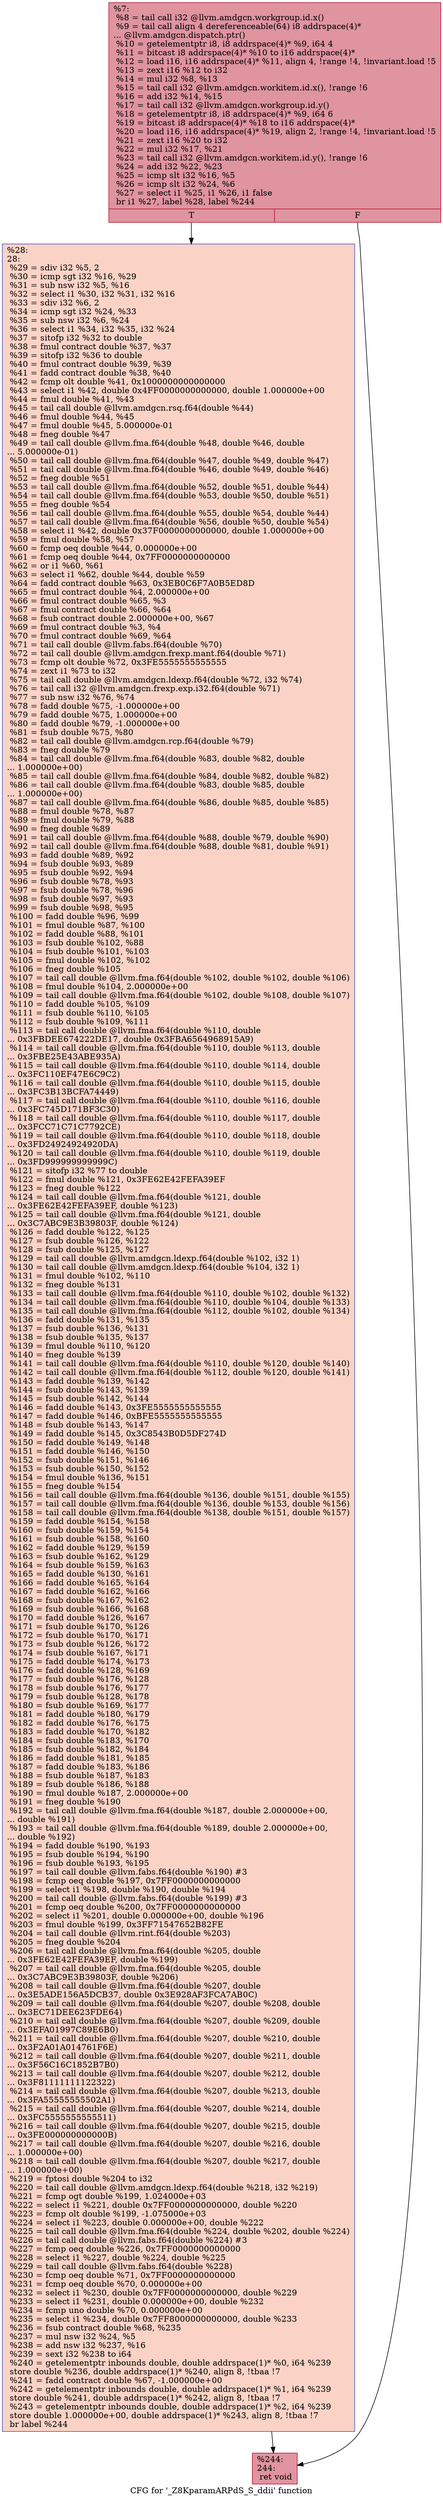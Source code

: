 digraph "CFG for '_Z8KparamARPdS_S_ddii' function" {
	label="CFG for '_Z8KparamARPdS_S_ddii' function";

	Node0x592f1b0 [shape=record,color="#b70d28ff", style=filled, fillcolor="#b70d2870",label="{%7:\l  %8 = tail call i32 @llvm.amdgcn.workgroup.id.x()\l  %9 = tail call align 4 dereferenceable(64) i8 addrspace(4)*\l... @llvm.amdgcn.dispatch.ptr()\l  %10 = getelementptr i8, i8 addrspace(4)* %9, i64 4\l  %11 = bitcast i8 addrspace(4)* %10 to i16 addrspace(4)*\l  %12 = load i16, i16 addrspace(4)* %11, align 4, !range !4, !invariant.load !5\l  %13 = zext i16 %12 to i32\l  %14 = mul i32 %8, %13\l  %15 = tail call i32 @llvm.amdgcn.workitem.id.x(), !range !6\l  %16 = add i32 %14, %15\l  %17 = tail call i32 @llvm.amdgcn.workgroup.id.y()\l  %18 = getelementptr i8, i8 addrspace(4)* %9, i64 6\l  %19 = bitcast i8 addrspace(4)* %18 to i16 addrspace(4)*\l  %20 = load i16, i16 addrspace(4)* %19, align 2, !range !4, !invariant.load !5\l  %21 = zext i16 %20 to i32\l  %22 = mul i32 %17, %21\l  %23 = tail call i32 @llvm.amdgcn.workitem.id.y(), !range !6\l  %24 = add i32 %22, %23\l  %25 = icmp slt i32 %16, %5\l  %26 = icmp slt i32 %24, %6\l  %27 = select i1 %25, i1 %26, i1 false\l  br i1 %27, label %28, label %244\l|{<s0>T|<s1>F}}"];
	Node0x592f1b0:s0 -> Node0x5932bd0;
	Node0x592f1b0:s1 -> Node0x5932c60;
	Node0x5932bd0 [shape=record,color="#3d50c3ff", style=filled, fillcolor="#f59c7d70",label="{%28:\l28:                                               \l  %29 = sdiv i32 %5, 2\l  %30 = icmp sgt i32 %16, %29\l  %31 = sub nsw i32 %5, %16\l  %32 = select i1 %30, i32 %31, i32 %16\l  %33 = sdiv i32 %6, 2\l  %34 = icmp sgt i32 %24, %33\l  %35 = sub nsw i32 %6, %24\l  %36 = select i1 %34, i32 %35, i32 %24\l  %37 = sitofp i32 %32 to double\l  %38 = fmul contract double %37, %37\l  %39 = sitofp i32 %36 to double\l  %40 = fmul contract double %39, %39\l  %41 = fadd contract double %38, %40\l  %42 = fcmp olt double %41, 0x1000000000000000\l  %43 = select i1 %42, double 0x4FF0000000000000, double 1.000000e+00\l  %44 = fmul double %41, %43\l  %45 = tail call double @llvm.amdgcn.rsq.f64(double %44)\l  %46 = fmul double %44, %45\l  %47 = fmul double %45, 5.000000e-01\l  %48 = fneg double %47\l  %49 = tail call double @llvm.fma.f64(double %48, double %46, double\l... 5.000000e-01)\l  %50 = tail call double @llvm.fma.f64(double %47, double %49, double %47)\l  %51 = tail call double @llvm.fma.f64(double %46, double %49, double %46)\l  %52 = fneg double %51\l  %53 = tail call double @llvm.fma.f64(double %52, double %51, double %44)\l  %54 = tail call double @llvm.fma.f64(double %53, double %50, double %51)\l  %55 = fneg double %54\l  %56 = tail call double @llvm.fma.f64(double %55, double %54, double %44)\l  %57 = tail call double @llvm.fma.f64(double %56, double %50, double %54)\l  %58 = select i1 %42, double 0x37F0000000000000, double 1.000000e+00\l  %59 = fmul double %58, %57\l  %60 = fcmp oeq double %44, 0.000000e+00\l  %61 = fcmp oeq double %44, 0x7FF0000000000000\l  %62 = or i1 %60, %61\l  %63 = select i1 %62, double %44, double %59\l  %64 = fadd contract double %63, 0x3EB0C6F7A0B5ED8D\l  %65 = fmul contract double %4, 2.000000e+00\l  %66 = fmul contract double %65, %3\l  %67 = fmul contract double %66, %64\l  %68 = fsub contract double 2.000000e+00, %67\l  %69 = fmul contract double %3, %4\l  %70 = fmul contract double %69, %64\l  %71 = tail call double @llvm.fabs.f64(double %70)\l  %72 = tail call double @llvm.amdgcn.frexp.mant.f64(double %71)\l  %73 = fcmp olt double %72, 0x3FE5555555555555\l  %74 = zext i1 %73 to i32\l  %75 = tail call double @llvm.amdgcn.ldexp.f64(double %72, i32 %74)\l  %76 = tail call i32 @llvm.amdgcn.frexp.exp.i32.f64(double %71)\l  %77 = sub nsw i32 %76, %74\l  %78 = fadd double %75, -1.000000e+00\l  %79 = fadd double %75, 1.000000e+00\l  %80 = fadd double %79, -1.000000e+00\l  %81 = fsub double %75, %80\l  %82 = tail call double @llvm.amdgcn.rcp.f64(double %79)\l  %83 = fneg double %79\l  %84 = tail call double @llvm.fma.f64(double %83, double %82, double\l... 1.000000e+00)\l  %85 = tail call double @llvm.fma.f64(double %84, double %82, double %82)\l  %86 = tail call double @llvm.fma.f64(double %83, double %85, double\l... 1.000000e+00)\l  %87 = tail call double @llvm.fma.f64(double %86, double %85, double %85)\l  %88 = fmul double %78, %87\l  %89 = fmul double %79, %88\l  %90 = fneg double %89\l  %91 = tail call double @llvm.fma.f64(double %88, double %79, double %90)\l  %92 = tail call double @llvm.fma.f64(double %88, double %81, double %91)\l  %93 = fadd double %89, %92\l  %94 = fsub double %93, %89\l  %95 = fsub double %92, %94\l  %96 = fsub double %78, %93\l  %97 = fsub double %78, %96\l  %98 = fsub double %97, %93\l  %99 = fsub double %98, %95\l  %100 = fadd double %96, %99\l  %101 = fmul double %87, %100\l  %102 = fadd double %88, %101\l  %103 = fsub double %102, %88\l  %104 = fsub double %101, %103\l  %105 = fmul double %102, %102\l  %106 = fneg double %105\l  %107 = tail call double @llvm.fma.f64(double %102, double %102, double %106)\l  %108 = fmul double %104, 2.000000e+00\l  %109 = tail call double @llvm.fma.f64(double %102, double %108, double %107)\l  %110 = fadd double %105, %109\l  %111 = fsub double %110, %105\l  %112 = fsub double %109, %111\l  %113 = tail call double @llvm.fma.f64(double %110, double\l... 0x3FBDEE674222DE17, double 0x3FBA6564968915A9)\l  %114 = tail call double @llvm.fma.f64(double %110, double %113, double\l... 0x3FBE25E43ABE935A)\l  %115 = tail call double @llvm.fma.f64(double %110, double %114, double\l... 0x3FC110EF47E6C9C2)\l  %116 = tail call double @llvm.fma.f64(double %110, double %115, double\l... 0x3FC3B13BCFA74449)\l  %117 = tail call double @llvm.fma.f64(double %110, double %116, double\l... 0x3FC745D171BF3C30)\l  %118 = tail call double @llvm.fma.f64(double %110, double %117, double\l... 0x3FCC71C71C7792CE)\l  %119 = tail call double @llvm.fma.f64(double %110, double %118, double\l... 0x3FD24924924920DA)\l  %120 = tail call double @llvm.fma.f64(double %110, double %119, double\l... 0x3FD999999999999C)\l  %121 = sitofp i32 %77 to double\l  %122 = fmul double %121, 0x3FE62E42FEFA39EF\l  %123 = fneg double %122\l  %124 = tail call double @llvm.fma.f64(double %121, double\l... 0x3FE62E42FEFA39EF, double %123)\l  %125 = tail call double @llvm.fma.f64(double %121, double\l... 0x3C7ABC9E3B39803F, double %124)\l  %126 = fadd double %122, %125\l  %127 = fsub double %126, %122\l  %128 = fsub double %125, %127\l  %129 = tail call double @llvm.amdgcn.ldexp.f64(double %102, i32 1)\l  %130 = tail call double @llvm.amdgcn.ldexp.f64(double %104, i32 1)\l  %131 = fmul double %102, %110\l  %132 = fneg double %131\l  %133 = tail call double @llvm.fma.f64(double %110, double %102, double %132)\l  %134 = tail call double @llvm.fma.f64(double %110, double %104, double %133)\l  %135 = tail call double @llvm.fma.f64(double %112, double %102, double %134)\l  %136 = fadd double %131, %135\l  %137 = fsub double %136, %131\l  %138 = fsub double %135, %137\l  %139 = fmul double %110, %120\l  %140 = fneg double %139\l  %141 = tail call double @llvm.fma.f64(double %110, double %120, double %140)\l  %142 = tail call double @llvm.fma.f64(double %112, double %120, double %141)\l  %143 = fadd double %139, %142\l  %144 = fsub double %143, %139\l  %145 = fsub double %142, %144\l  %146 = fadd double %143, 0x3FE5555555555555\l  %147 = fadd double %146, 0xBFE5555555555555\l  %148 = fsub double %143, %147\l  %149 = fadd double %145, 0x3C8543B0D5DF274D\l  %150 = fadd double %149, %148\l  %151 = fadd double %146, %150\l  %152 = fsub double %151, %146\l  %153 = fsub double %150, %152\l  %154 = fmul double %136, %151\l  %155 = fneg double %154\l  %156 = tail call double @llvm.fma.f64(double %136, double %151, double %155)\l  %157 = tail call double @llvm.fma.f64(double %136, double %153, double %156)\l  %158 = tail call double @llvm.fma.f64(double %138, double %151, double %157)\l  %159 = fadd double %154, %158\l  %160 = fsub double %159, %154\l  %161 = fsub double %158, %160\l  %162 = fadd double %129, %159\l  %163 = fsub double %162, %129\l  %164 = fsub double %159, %163\l  %165 = fadd double %130, %161\l  %166 = fadd double %165, %164\l  %167 = fadd double %162, %166\l  %168 = fsub double %167, %162\l  %169 = fsub double %166, %168\l  %170 = fadd double %126, %167\l  %171 = fsub double %170, %126\l  %172 = fsub double %170, %171\l  %173 = fsub double %126, %172\l  %174 = fsub double %167, %171\l  %175 = fadd double %174, %173\l  %176 = fadd double %128, %169\l  %177 = fsub double %176, %128\l  %178 = fsub double %176, %177\l  %179 = fsub double %128, %178\l  %180 = fsub double %169, %177\l  %181 = fadd double %180, %179\l  %182 = fadd double %176, %175\l  %183 = fadd double %170, %182\l  %184 = fsub double %183, %170\l  %185 = fsub double %182, %184\l  %186 = fadd double %181, %185\l  %187 = fadd double %183, %186\l  %188 = fsub double %187, %183\l  %189 = fsub double %186, %188\l  %190 = fmul double %187, 2.000000e+00\l  %191 = fneg double %190\l  %192 = tail call double @llvm.fma.f64(double %187, double 2.000000e+00,\l... double %191)\l  %193 = tail call double @llvm.fma.f64(double %189, double 2.000000e+00,\l... double %192)\l  %194 = fadd double %190, %193\l  %195 = fsub double %194, %190\l  %196 = fsub double %193, %195\l  %197 = tail call double @llvm.fabs.f64(double %190) #3\l  %198 = fcmp oeq double %197, 0x7FF0000000000000\l  %199 = select i1 %198, double %190, double %194\l  %200 = tail call double @llvm.fabs.f64(double %199) #3\l  %201 = fcmp oeq double %200, 0x7FF0000000000000\l  %202 = select i1 %201, double 0.000000e+00, double %196\l  %203 = fmul double %199, 0x3FF71547652B82FE\l  %204 = tail call double @llvm.rint.f64(double %203)\l  %205 = fneg double %204\l  %206 = tail call double @llvm.fma.f64(double %205, double\l... 0x3FE62E42FEFA39EF, double %199)\l  %207 = tail call double @llvm.fma.f64(double %205, double\l... 0x3C7ABC9E3B39803F, double %206)\l  %208 = tail call double @llvm.fma.f64(double %207, double\l... 0x3E5ADE156A5DCB37, double 0x3E928AF3FCA7AB0C)\l  %209 = tail call double @llvm.fma.f64(double %207, double %208, double\l... 0x3EC71DEE623FDE64)\l  %210 = tail call double @llvm.fma.f64(double %207, double %209, double\l... 0x3EFA01997C89E6B0)\l  %211 = tail call double @llvm.fma.f64(double %207, double %210, double\l... 0x3F2A01A014761F6E)\l  %212 = tail call double @llvm.fma.f64(double %207, double %211, double\l... 0x3F56C16C1852B7B0)\l  %213 = tail call double @llvm.fma.f64(double %207, double %212, double\l... 0x3F81111111122322)\l  %214 = tail call double @llvm.fma.f64(double %207, double %213, double\l... 0x3FA55555555502A1)\l  %215 = tail call double @llvm.fma.f64(double %207, double %214, double\l... 0x3FC5555555555511)\l  %216 = tail call double @llvm.fma.f64(double %207, double %215, double\l... 0x3FE000000000000B)\l  %217 = tail call double @llvm.fma.f64(double %207, double %216, double\l... 1.000000e+00)\l  %218 = tail call double @llvm.fma.f64(double %207, double %217, double\l... 1.000000e+00)\l  %219 = fptosi double %204 to i32\l  %220 = tail call double @llvm.amdgcn.ldexp.f64(double %218, i32 %219)\l  %221 = fcmp ogt double %199, 1.024000e+03\l  %222 = select i1 %221, double 0x7FF0000000000000, double %220\l  %223 = fcmp olt double %199, -1.075000e+03\l  %224 = select i1 %223, double 0.000000e+00, double %222\l  %225 = tail call double @llvm.fma.f64(double %224, double %202, double %224)\l  %226 = tail call double @llvm.fabs.f64(double %224) #3\l  %227 = fcmp oeq double %226, 0x7FF0000000000000\l  %228 = select i1 %227, double %224, double %225\l  %229 = tail call double @llvm.fabs.f64(double %228)\l  %230 = fcmp oeq double %71, 0x7FF0000000000000\l  %231 = fcmp oeq double %70, 0.000000e+00\l  %232 = select i1 %230, double 0x7FF0000000000000, double %229\l  %233 = select i1 %231, double 0.000000e+00, double %232\l  %234 = fcmp uno double %70, 0.000000e+00\l  %235 = select i1 %234, double 0x7FF8000000000000, double %233\l  %236 = fsub contract double %68, %235\l  %237 = mul nsw i32 %24, %5\l  %238 = add nsw i32 %237, %16\l  %239 = sext i32 %238 to i64\l  %240 = getelementptr inbounds double, double addrspace(1)* %0, i64 %239\l  store double %236, double addrspace(1)* %240, align 8, !tbaa !7\l  %241 = fadd contract double %67, -1.000000e+00\l  %242 = getelementptr inbounds double, double addrspace(1)* %1, i64 %239\l  store double %241, double addrspace(1)* %242, align 8, !tbaa !7\l  %243 = getelementptr inbounds double, double addrspace(1)* %2, i64 %239\l  store double 1.000000e+00, double addrspace(1)* %243, align 8, !tbaa !7\l  br label %244\l}"];
	Node0x5932bd0 -> Node0x5932c60;
	Node0x5932c60 [shape=record,color="#b70d28ff", style=filled, fillcolor="#b70d2870",label="{%244:\l244:                                              \l  ret void\l}"];
}

